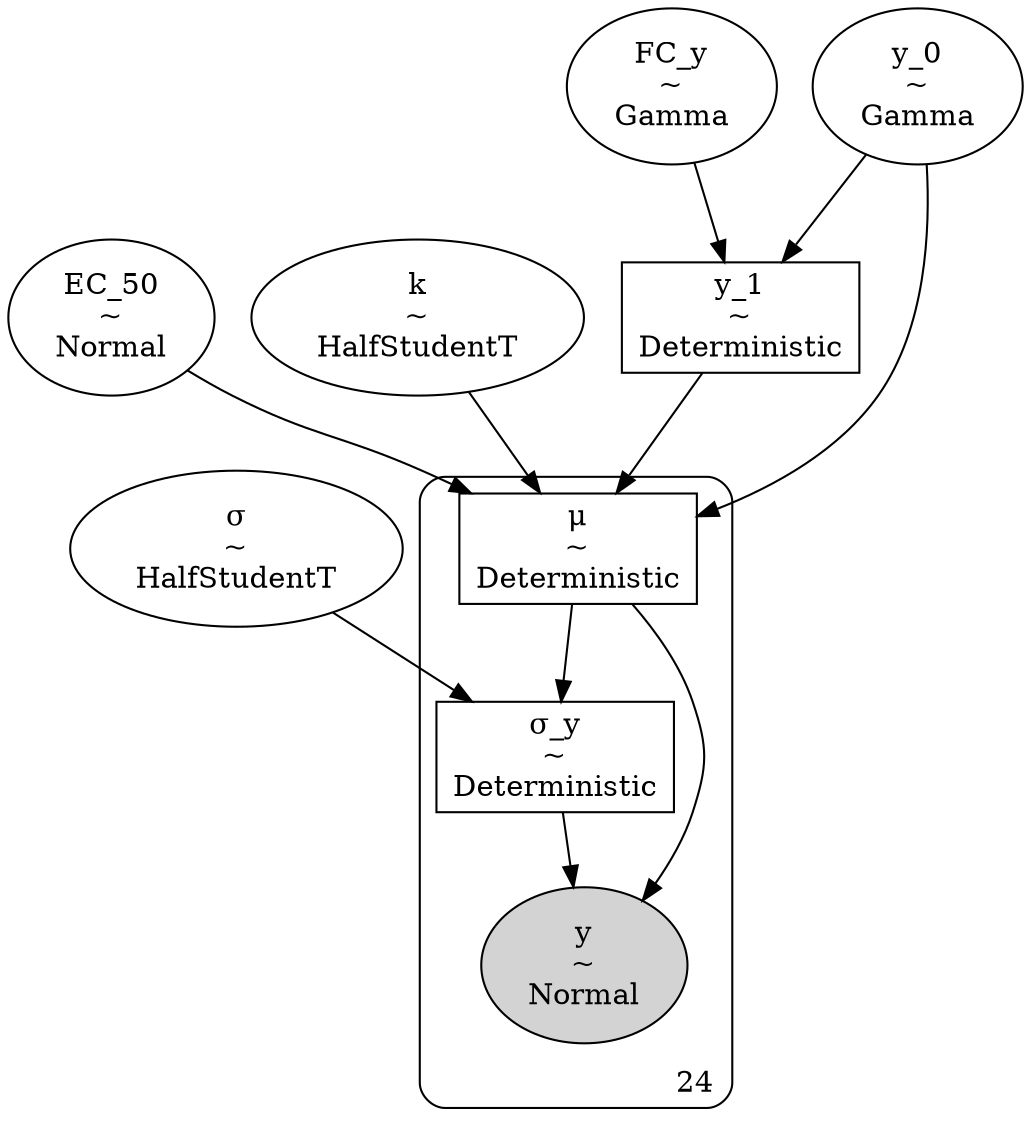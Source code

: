 digraph {
	y_1 [label="y_1
~
Deterministic" shape=box]
	EC_50 [label="EC_50
~
Normal" shape=ellipse]
	k [label="k
~
HalfStudentT" shape=ellipse]
	FC_y [label="FC_y
~
Gamma" shape=ellipse]
	"σ" [label="σ
~
HalfStudentT" shape=ellipse]
	y_0 [label="y_0
~
Gamma" shape=ellipse]
	subgraph cluster24 {
		"σ_y" [label="σ_y
~
Deterministic" shape=box]
		y [label="y
~
Normal" shape=ellipse style=filled]
		"μ" [label="μ
~
Deterministic" shape=box]
		label=24 labeljust=r labelloc=b style=rounded
	}
	y_0 -> y_1
	FC_y -> y_1
	EC_50 -> "μ"
	y_0 -> "μ"
	y_1 -> "μ"
	k -> "μ"
	"σ" -> "σ_y"
	"μ" -> "σ_y"
	"σ_y" -> y
	"μ" -> y
}
